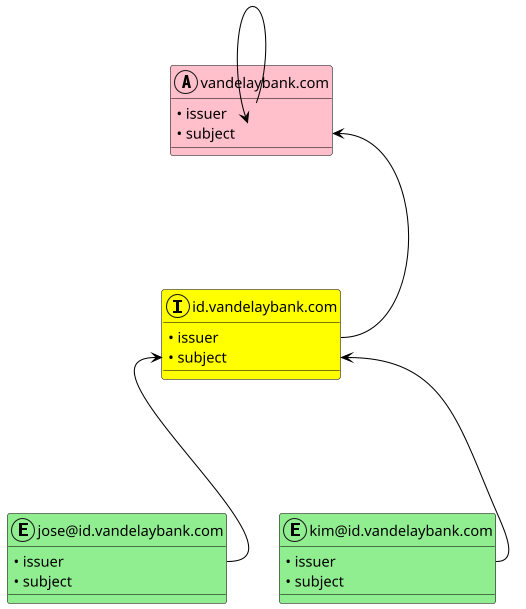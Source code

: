 @startuml
skinparam dpi 100

skinparam class {
BackgroundColor transparent
ArrowColor black
BorderColor black
}

skinparam object {
BackgroundColor transparent
ArrowColor black
BorderColor black
}

skinparam classAttributeIconSize 0

class vandelaybank_com as "vandelaybank.com" << (A,transparent) >> #pink {
  • issuer
  • subject
}

class id_vandelaybank_com as "id.vandelaybank.com" << (I,transparent) >> #yellow {
  • issuer
  • subject
}

class jose_id_vandelaybank_com as "jose@id.vandelaybank.com" << (E,transparent) >> #lightgreen {
  • issuer
  • subject
}

class kim_id_vandelaybank_com as "kim@id.vandelaybank.com" << (E,transparent) >> #lightgreen {
  • issuer
  • subject
}

vandelaybank_com::issuer -> vandelaybank_com::subject

id_vandelaybank_com::issuer ---up> vandelaybank_com::subject

jose_id_vandelaybank_com::issuer ---up> id_vandelaybank_com::subject
kim_id_vandelaybank_com::issuer ---up> id_vandelaybank_com::subject

@enduml